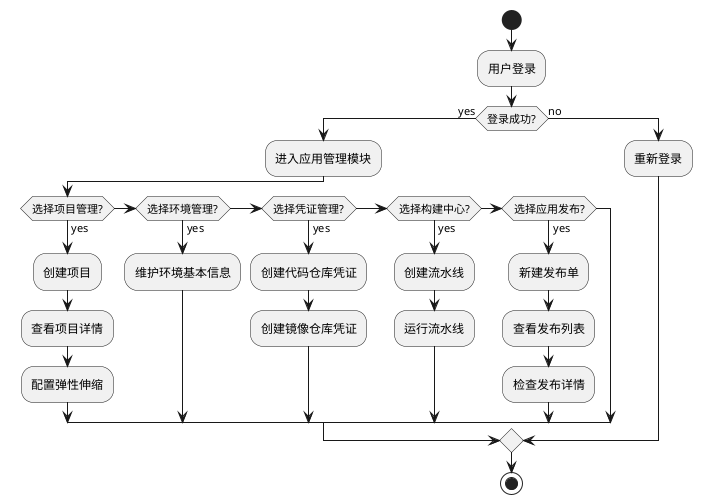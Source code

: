 @startuml

start

:用户登录;

if (登录成功?) then (yes)

  :进入应用管理模块;

  if (选择项目管理?) then (yes)

    :创建项目;
    :查看项目详情;
    :配置弹性伸缩;

  elseif (选择环境管理?) then (yes)  

    :维护环境基本信息;

  elseif (选择凭证管理?) then (yes)

    :创建代码仓库凭证;
    :创建镜像仓库凭证;

  elseif (选择构建中心?) then (yes)

    :创建流水线;
    :运行流水线;

  elseif (选择应用发布?) then (yes)  

    :新建发布单;
    :查看发布列表;
    :检查发布详情;

  endif

else (no)

  :重新登录;

endif

stop

@enduml